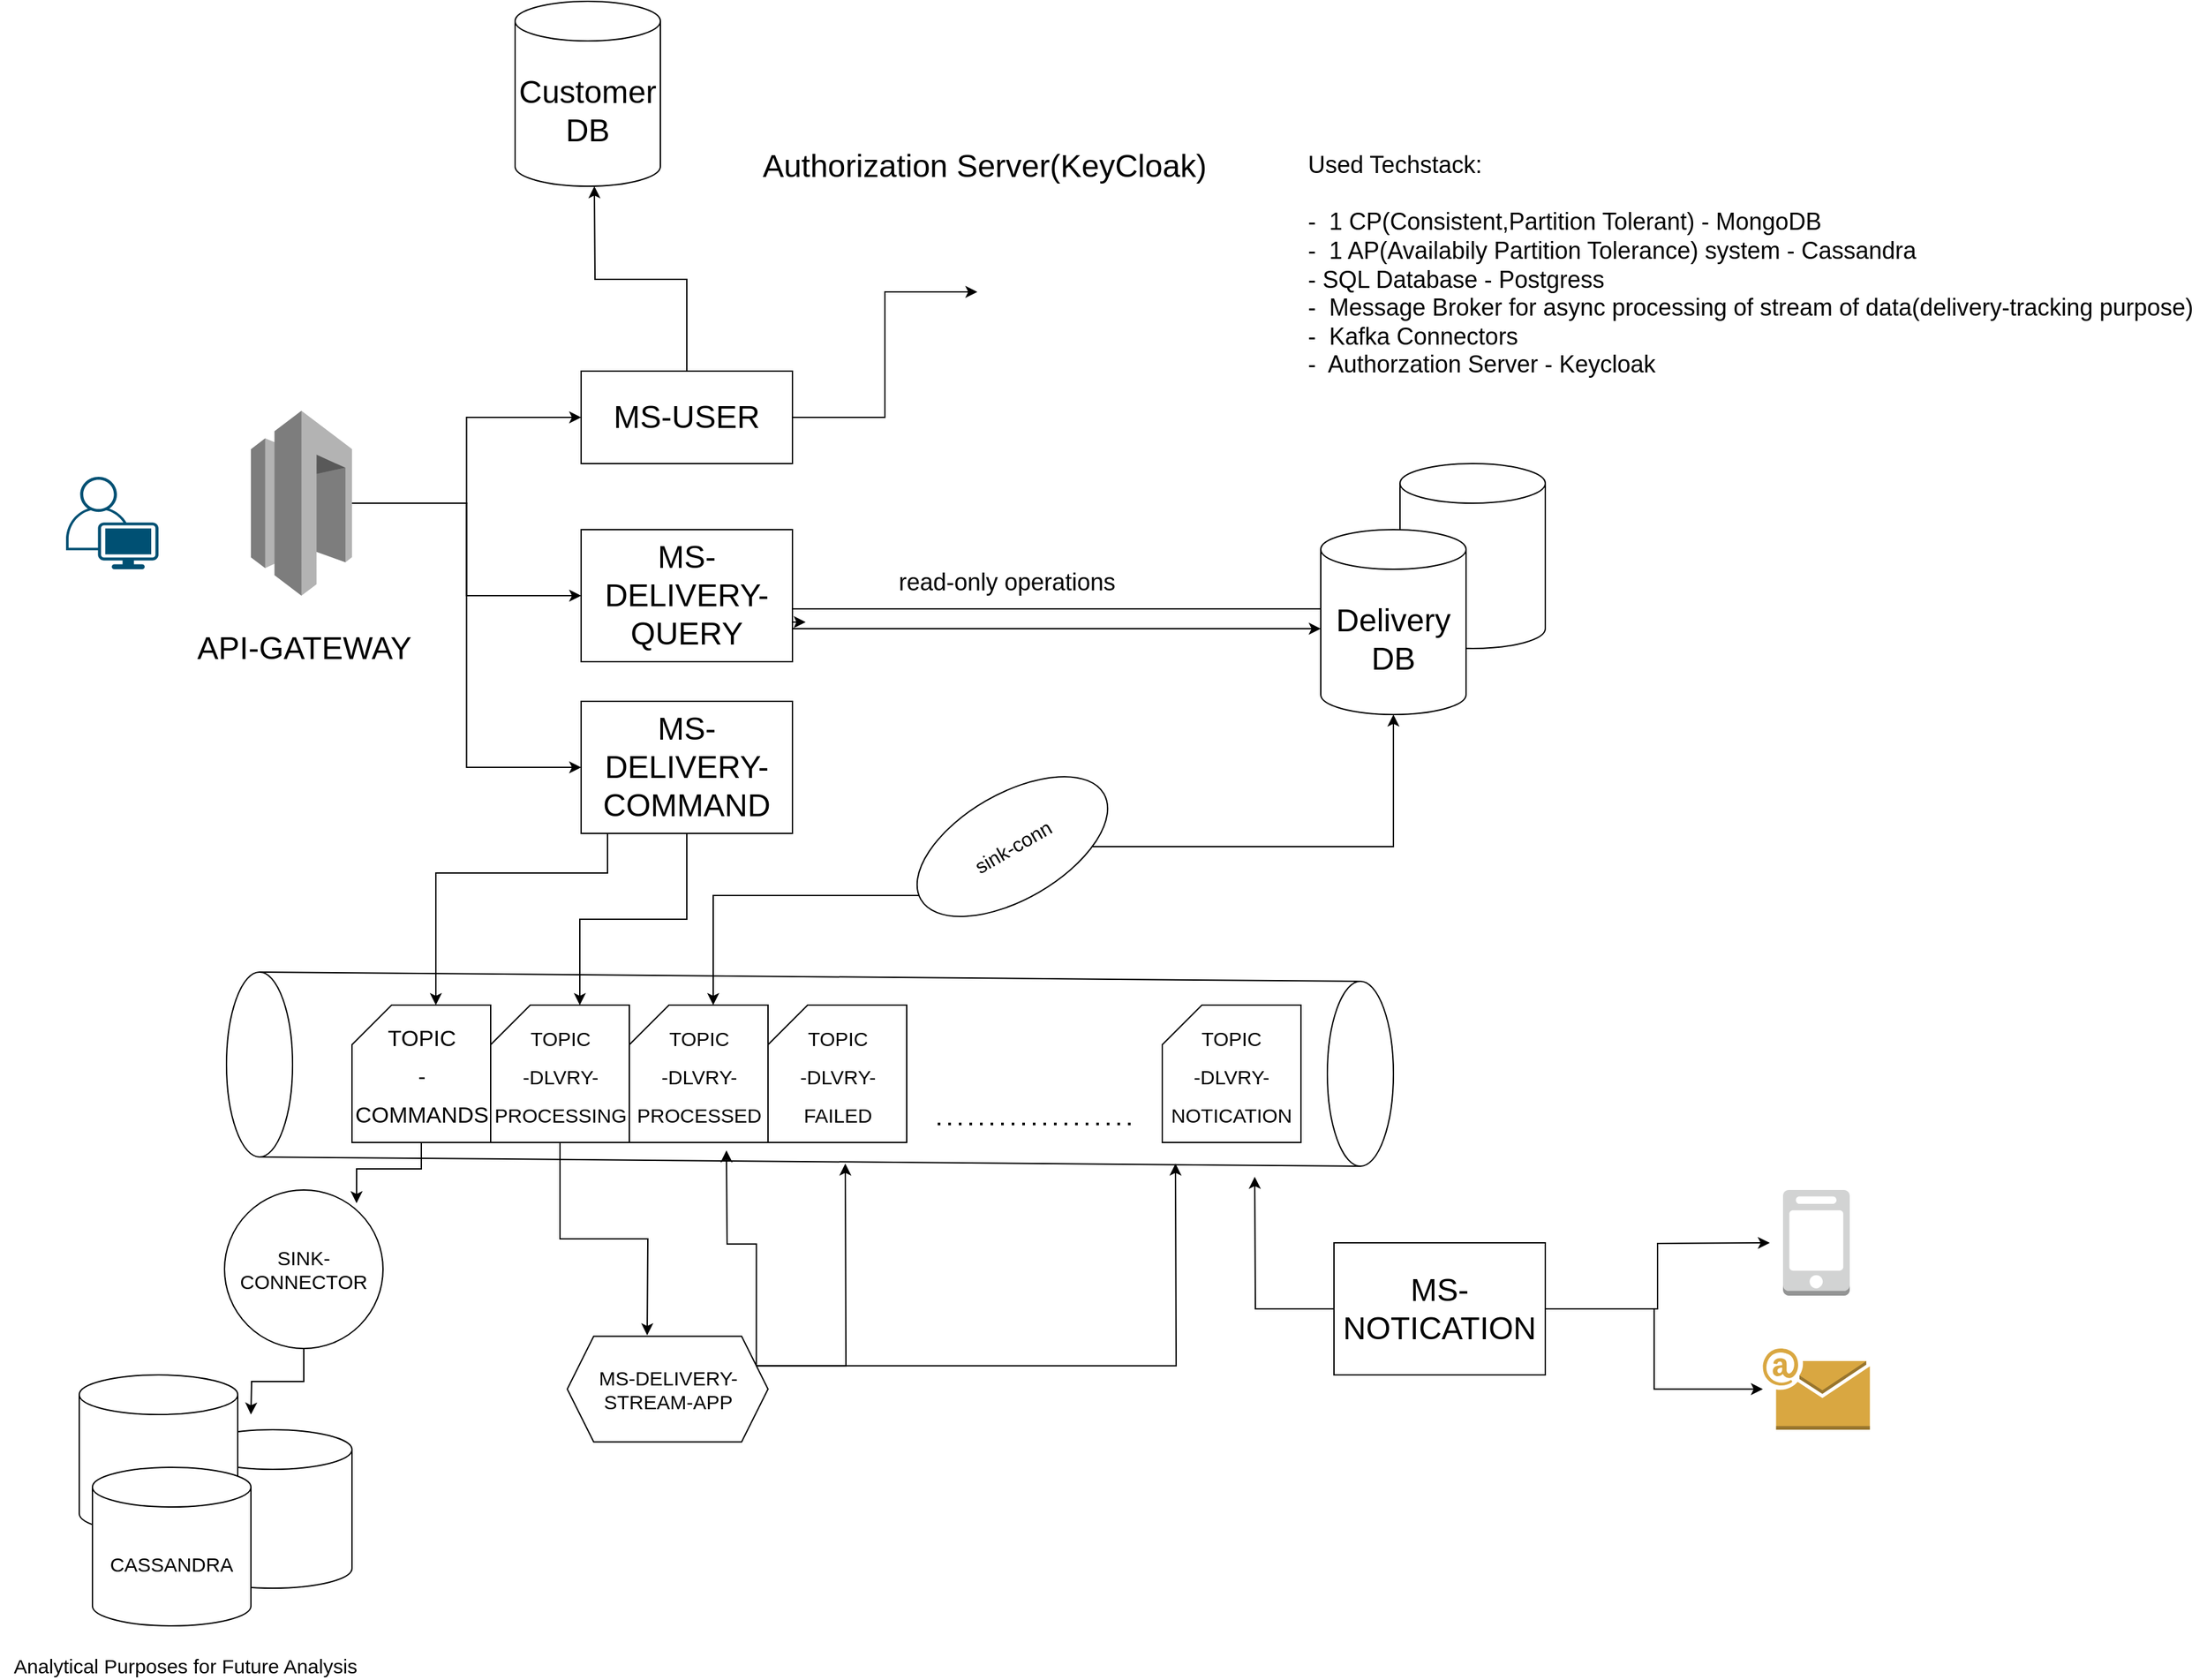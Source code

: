 <mxfile version="15.7.3" type="device"><diagram id="QdaVK4vfM6kUvzT5-WcI" name="Page-1"><mxGraphModel dx="3694" dy="2510" grid="1" gridSize="10" guides="1" tooltips="1" connect="1" arrows="1" fold="1" page="1" pageScale="1" pageWidth="850" pageHeight="1100" math="0" shadow="0"><root><mxCell id="0"/><mxCell id="1" parent="0"/><mxCell id="2Rq8LwIGVZRZ_oaM_ocF-4" value="" style="points=[[0.35,0,0],[0.98,0.51,0],[1,0.71,0],[0.67,1,0],[0,0.795,0],[0,0.65,0]];verticalLabelPosition=bottom;sketch=0;html=1;verticalAlign=top;aspect=fixed;align=center;pointerEvents=1;shape=mxgraph.cisco19.user;fillColor=#005073;strokeColor=none;" vertex="1" parent="1"><mxGeometry x="-410" y="60" width="70" height="70" as="geometry"/></mxCell><mxCell id="2Rq8LwIGVZRZ_oaM_ocF-30" style="edgeStyle=orthogonalEdgeStyle;rounded=0;orthogonalLoop=1;jettySize=auto;html=1;entryX=0;entryY=0.5;entryDx=0;entryDy=0;fontSize=15;" edge="1" parent="1" source="2Rq8LwIGVZRZ_oaM_ocF-5" target="2Rq8LwIGVZRZ_oaM_ocF-9"><mxGeometry relative="1" as="geometry"/></mxCell><mxCell id="2Rq8LwIGVZRZ_oaM_ocF-31" style="edgeStyle=orthogonalEdgeStyle;rounded=0;orthogonalLoop=1;jettySize=auto;html=1;entryX=0;entryY=0.5;entryDx=0;entryDy=0;fontSize=15;" edge="1" parent="1" source="2Rq8LwIGVZRZ_oaM_ocF-5" target="2Rq8LwIGVZRZ_oaM_ocF-12"><mxGeometry relative="1" as="geometry"/></mxCell><mxCell id="2Rq8LwIGVZRZ_oaM_ocF-32" style="edgeStyle=orthogonalEdgeStyle;rounded=0;orthogonalLoop=1;jettySize=auto;html=1;entryX=0;entryY=0.5;entryDx=0;entryDy=0;fontSize=15;" edge="1" parent="1" source="2Rq8LwIGVZRZ_oaM_ocF-5" target="2Rq8LwIGVZRZ_oaM_ocF-13"><mxGeometry relative="1" as="geometry"/></mxCell><mxCell id="2Rq8LwIGVZRZ_oaM_ocF-5" value="" style="outlineConnect=0;dashed=0;verticalLabelPosition=bottom;verticalAlign=top;align=center;html=1;shape=mxgraph.aws3.storage_gateway;fillColor=#B3B3B3;gradientColor=none;" vertex="1" parent="1"><mxGeometry x="-270" y="10" width="76.5" height="140" as="geometry"/></mxCell><mxCell id="2Rq8LwIGVZRZ_oaM_ocF-6" value="&lt;font style=&quot;font-size: 24px&quot;&gt;API-GATEWAY&lt;/font&gt;" style="text;html=1;align=center;verticalAlign=middle;resizable=0;points=[];autosize=1;strokeColor=none;fillColor=none;" vertex="1" parent="1"><mxGeometry x="-320" y="180" width="180" height="20" as="geometry"/></mxCell><mxCell id="2Rq8LwIGVZRZ_oaM_ocF-7" value="" style="shape=image;verticalLabelPosition=bottom;labelBackgroundColor=#ffffff;verticalAlign=top;aspect=fixed;imageAspect=0;image=https://upload.wikimedia.org/wikipedia/commons/2/29/Keycloak_Logo.png;" vertex="1" parent="1"><mxGeometry x="280" y="-150" width="140" height="140" as="geometry"/></mxCell><mxCell id="2Rq8LwIGVZRZ_oaM_ocF-8" value="Authorization Server(KeyCloak)" style="text;html=1;align=center;verticalAlign=middle;resizable=0;points=[];autosize=1;strokeColor=none;fillColor=none;fontSize=24;" vertex="1" parent="1"><mxGeometry x="110" y="-190" width="350" height="30" as="geometry"/></mxCell><mxCell id="2Rq8LwIGVZRZ_oaM_ocF-65" style="edgeStyle=orthogonalEdgeStyle;rounded=0;orthogonalLoop=1;jettySize=auto;html=1;fontSize=15;" edge="1" parent="1" source="2Rq8LwIGVZRZ_oaM_ocF-9"><mxGeometry relative="1" as="geometry"><mxPoint x="-10" y="-160" as="targetPoint"/></mxGeometry></mxCell><mxCell id="2Rq8LwIGVZRZ_oaM_ocF-68" style="edgeStyle=orthogonalEdgeStyle;rounded=0;orthogonalLoop=1;jettySize=auto;html=1;fontSize=15;" edge="1" parent="1" source="2Rq8LwIGVZRZ_oaM_ocF-9" target="2Rq8LwIGVZRZ_oaM_ocF-7"><mxGeometry relative="1" as="geometry"/></mxCell><mxCell id="2Rq8LwIGVZRZ_oaM_ocF-9" value="MS-USER" style="rounded=0;whiteSpace=wrap;html=1;fontSize=24;fillColor=#FFFFFF;" vertex="1" parent="1"><mxGeometry x="-20" y="-20" width="160" height="70" as="geometry"/></mxCell><mxCell id="2Rq8LwIGVZRZ_oaM_ocF-10" value="Customer&lt;br&gt;DB" style="shape=cylinder3;whiteSpace=wrap;html=1;boundedLbl=1;backgroundOutline=1;size=15;fontSize=24;fillColor=#FFFFFF;" vertex="1" parent="1"><mxGeometry x="-70" y="-300" width="110" height="140" as="geometry"/></mxCell><mxCell id="2Rq8LwIGVZRZ_oaM_ocF-64" style="edgeStyle=orthogonalEdgeStyle;rounded=0;orthogonalLoop=1;jettySize=auto;html=1;exitX=1;exitY=0.75;exitDx=0;exitDy=0;fontSize=15;" edge="1" parent="1" source="2Rq8LwIGVZRZ_oaM_ocF-12"><mxGeometry relative="1" as="geometry"><mxPoint x="540" y="175" as="targetPoint"/></mxGeometry></mxCell><mxCell id="2Rq8LwIGVZRZ_oaM_ocF-12" value="MS-DELIVERY-QUERY" style="rounded=0;whiteSpace=wrap;html=1;fontSize=24;fillColor=#FFFFFF;" vertex="1" parent="1"><mxGeometry x="-20" y="100" width="160" height="100" as="geometry"/></mxCell><mxCell id="2Rq8LwIGVZRZ_oaM_ocF-60" style="edgeStyle=orthogonalEdgeStyle;rounded=0;orthogonalLoop=1;jettySize=auto;html=1;entryX=0;entryY=0;entryDx=67.5;entryDy=0;entryPerimeter=0;fontSize=15;" edge="1" parent="1" source="2Rq8LwIGVZRZ_oaM_ocF-13" target="2Rq8LwIGVZRZ_oaM_ocF-19"><mxGeometry relative="1" as="geometry"/></mxCell><mxCell id="2Rq8LwIGVZRZ_oaM_ocF-66" style="edgeStyle=orthogonalEdgeStyle;rounded=0;orthogonalLoop=1;jettySize=auto;html=1;fontSize=15;" edge="1" parent="1" source="2Rq8LwIGVZRZ_oaM_ocF-13" target="2Rq8LwIGVZRZ_oaM_ocF-18"><mxGeometry relative="1" as="geometry"><Array as="points"><mxPoint y="360"/><mxPoint x="-130" y="360"/></Array></mxGeometry></mxCell><mxCell id="2Rq8LwIGVZRZ_oaM_ocF-13" value="MS-DELIVERY-COMMAND" style="rounded=0;whiteSpace=wrap;html=1;fontSize=24;fillColor=#FFFFFF;" vertex="1" parent="1"><mxGeometry x="-20" y="230" width="160" height="100" as="geometry"/></mxCell><mxCell id="2Rq8LwIGVZRZ_oaM_ocF-14" value="" style="shape=cylinder3;whiteSpace=wrap;html=1;boundedLbl=1;backgroundOutline=1;size=15;fontSize=24;fillColor=#FFFFFF;" vertex="1" parent="1"><mxGeometry x="600" y="50" width="110" height="140" as="geometry"/></mxCell><mxCell id="2Rq8LwIGVZRZ_oaM_ocF-69" style="edgeStyle=orthogonalEdgeStyle;rounded=0;orthogonalLoop=1;jettySize=auto;html=1;fontSize=15;" edge="1" parent="1" source="2Rq8LwIGVZRZ_oaM_ocF-16"><mxGeometry relative="1" as="geometry"><mxPoint x="150" y="170" as="targetPoint"/><Array as="points"><mxPoint x="140" y="160"/><mxPoint x="140" y="170"/></Array></mxGeometry></mxCell><mxCell id="2Rq8LwIGVZRZ_oaM_ocF-16" value="Delivery&lt;br&gt;DB" style="shape=cylinder3;whiteSpace=wrap;html=1;boundedLbl=1;backgroundOutline=1;size=15;fontSize=24;fillColor=#FFFFFF;" vertex="1" parent="1"><mxGeometry x="540" y="100" width="110" height="140" as="geometry"/></mxCell><mxCell id="2Rq8LwIGVZRZ_oaM_ocF-39" style="edgeStyle=orthogonalEdgeStyle;rounded=0;orthogonalLoop=1;jettySize=auto;html=1;entryX=0.833;entryY=0.083;entryDx=0;entryDy=0;entryPerimeter=0;fontSize=15;" edge="1" parent="1" source="2Rq8LwIGVZRZ_oaM_ocF-18" target="2Rq8LwIGVZRZ_oaM_ocF-33"><mxGeometry relative="1" as="geometry"/></mxCell><mxCell id="2Rq8LwIGVZRZ_oaM_ocF-18" value="&lt;font style=&quot;font-size: 17px&quot;&gt;TOPIC&lt;br&gt;-COMMANDS&lt;/font&gt;" style="shape=card;whiteSpace=wrap;html=1;fontSize=24;fillColor=#FFFFFF;" vertex="1" parent="1"><mxGeometry x="-193.5" y="460" width="105" height="104" as="geometry"/></mxCell><mxCell id="2Rq8LwIGVZRZ_oaM_ocF-59" style="edgeStyle=orthogonalEdgeStyle;rounded=0;orthogonalLoop=1;jettySize=auto;html=1;exitX=0.5;exitY=1;exitDx=0;exitDy=0;exitPerimeter=0;fontSize=15;" edge="1" parent="1" source="2Rq8LwIGVZRZ_oaM_ocF-19"><mxGeometry relative="1" as="geometry"><mxPoint x="30" y="710" as="targetPoint"/></mxGeometry></mxCell><mxCell id="2Rq8LwIGVZRZ_oaM_ocF-19" value="&lt;font style=&quot;font-size: 15px&quot;&gt;TOPIC&lt;br&gt;-DLVRY-PROCESSING&lt;/font&gt;" style="shape=card;whiteSpace=wrap;html=1;fontSize=24;fillColor=#FFFFFF;" vertex="1" parent="1"><mxGeometry x="-88.5" y="460" width="105" height="104" as="geometry"/></mxCell><mxCell id="2Rq8LwIGVZRZ_oaM_ocF-20" value="&lt;font style=&quot;font-size: 15px&quot;&gt;TOPIC&lt;br&gt;-DLVRY-PROCESSED&lt;/font&gt;" style="shape=card;whiteSpace=wrap;html=1;fontSize=24;fillColor=#FFFFFF;" vertex="1" parent="1"><mxGeometry x="16.5" y="460" width="105" height="104" as="geometry"/></mxCell><mxCell id="2Rq8LwIGVZRZ_oaM_ocF-21" value="&lt;font style=&quot;font-size: 15px&quot;&gt;TOPIC&lt;br&gt;-DLVRY-FAILED&lt;/font&gt;" style="shape=card;whiteSpace=wrap;html=1;fontSize=24;fillColor=#FFFFFF;" vertex="1" parent="1"><mxGeometry x="121.5" y="460" width="105" height="104" as="geometry"/></mxCell><mxCell id="2Rq8LwIGVZRZ_oaM_ocF-22" value="&lt;font style=&quot;font-size: 15px&quot;&gt;TOPIC&lt;br&gt;-DLVRY-NOTICATION&lt;/font&gt;" style="shape=card;whiteSpace=wrap;html=1;fontSize=24;fillColor=#FFFFFF;" vertex="1" parent="1"><mxGeometry x="420" y="460" width="105" height="104" as="geometry"/></mxCell><mxCell id="2Rq8LwIGVZRZ_oaM_ocF-56" style="edgeStyle=orthogonalEdgeStyle;rounded=0;orthogonalLoop=1;jettySize=auto;html=1;exitX=1;exitY=0.25;exitDx=0;exitDy=0;fontSize=15;" edge="1" parent="1" source="2Rq8LwIGVZRZ_oaM_ocF-23"><mxGeometry relative="1" as="geometry"><mxPoint x="430" y="580" as="targetPoint"/></mxGeometry></mxCell><mxCell id="2Rq8LwIGVZRZ_oaM_ocF-57" style="edgeStyle=orthogonalEdgeStyle;rounded=0;orthogonalLoop=1;jettySize=auto;html=1;exitX=1;exitY=0.25;exitDx=0;exitDy=0;fontSize=15;" edge="1" parent="1" source="2Rq8LwIGVZRZ_oaM_ocF-23"><mxGeometry relative="1" as="geometry"><mxPoint x="180" y="580" as="targetPoint"/></mxGeometry></mxCell><mxCell id="2Rq8LwIGVZRZ_oaM_ocF-58" style="edgeStyle=orthogonalEdgeStyle;rounded=0;orthogonalLoop=1;jettySize=auto;html=1;exitX=1;exitY=0.25;exitDx=0;exitDy=0;fontSize=15;" edge="1" parent="1" source="2Rq8LwIGVZRZ_oaM_ocF-23"><mxGeometry relative="1" as="geometry"><mxPoint x="90" y="570" as="targetPoint"/></mxGeometry></mxCell><mxCell id="2Rq8LwIGVZRZ_oaM_ocF-23" value="MS-DELIVERY-&lt;br&gt;STREAM-APP" style="shape=hexagon;perimeter=hexagonPerimeter2;whiteSpace=wrap;html=1;fixedSize=1;fontSize=15;fillColor=#FFFFFF;" vertex="1" parent="1"><mxGeometry x="-30.5" y="710.75" width="152" height="80" as="geometry"/></mxCell><mxCell id="2Rq8LwIGVZRZ_oaM_ocF-28" style="edgeStyle=orthogonalEdgeStyle;rounded=0;orthogonalLoop=1;jettySize=auto;html=1;fontSize=15;" edge="1" parent="1" source="2Rq8LwIGVZRZ_oaM_ocF-25"><mxGeometry relative="1" as="geometry"><mxPoint x="880" y="640" as="targetPoint"/></mxGeometry></mxCell><mxCell id="2Rq8LwIGVZRZ_oaM_ocF-29" style="edgeStyle=orthogonalEdgeStyle;rounded=0;orthogonalLoop=1;jettySize=auto;html=1;fontSize=15;" edge="1" parent="1" source="2Rq8LwIGVZRZ_oaM_ocF-25" target="2Rq8LwIGVZRZ_oaM_ocF-27"><mxGeometry relative="1" as="geometry"/></mxCell><mxCell id="2Rq8LwIGVZRZ_oaM_ocF-51" style="edgeStyle=orthogonalEdgeStyle;rounded=0;orthogonalLoop=1;jettySize=auto;html=1;fontSize=15;" edge="1" parent="1" source="2Rq8LwIGVZRZ_oaM_ocF-25"><mxGeometry relative="1" as="geometry"><mxPoint x="490" y="590" as="targetPoint"/></mxGeometry></mxCell><mxCell id="2Rq8LwIGVZRZ_oaM_ocF-25" value="MS-NOTICATION" style="rounded=0;whiteSpace=wrap;html=1;fontSize=24;fillColor=#FFFFFF;" vertex="1" parent="1"><mxGeometry x="550" y="640" width="160" height="100" as="geometry"/></mxCell><mxCell id="2Rq8LwIGVZRZ_oaM_ocF-26" value="" style="outlineConnect=0;dashed=0;verticalLabelPosition=bottom;verticalAlign=top;align=center;html=1;shape=mxgraph.aws3.mobile_client;fillColor=#D2D3D3;gradientColor=none;fontSize=15;" vertex="1" parent="1"><mxGeometry x="890" y="600" width="50.5" height="80" as="geometry"/></mxCell><mxCell id="2Rq8LwIGVZRZ_oaM_ocF-27" value="" style="outlineConnect=0;dashed=0;verticalLabelPosition=bottom;verticalAlign=top;align=center;html=1;shape=mxgraph.aws3.email;fillColor=#D9A741;gradientColor=none;fontSize=15;" vertex="1" parent="1"><mxGeometry x="874.75" y="720" width="81" height="61.5" as="geometry"/></mxCell><mxCell id="2Rq8LwIGVZRZ_oaM_ocF-38" style="edgeStyle=orthogonalEdgeStyle;rounded=0;orthogonalLoop=1;jettySize=auto;html=1;fontSize=15;" edge="1" parent="1" source="2Rq8LwIGVZRZ_oaM_ocF-33"><mxGeometry relative="1" as="geometry"><mxPoint x="-270" y="770" as="targetPoint"/></mxGeometry></mxCell><mxCell id="2Rq8LwIGVZRZ_oaM_ocF-33" value="SINK-CONNECTOR" style="ellipse;whiteSpace=wrap;html=1;aspect=fixed;fontSize=15;fillColor=#FFFFFF;" vertex="1" parent="1"><mxGeometry x="-290" y="600" width="120" height="120" as="geometry"/></mxCell><mxCell id="2Rq8LwIGVZRZ_oaM_ocF-35" value="" style="shape=cylinder3;whiteSpace=wrap;html=1;boundedLbl=1;backgroundOutline=1;size=15;fontSize=15;fillColor=#FFFFFF;" vertex="1" parent="1"><mxGeometry x="-313.5" y="781.5" width="120" height="120" as="geometry"/></mxCell><mxCell id="2Rq8LwIGVZRZ_oaM_ocF-36" value="" style="shape=cylinder3;whiteSpace=wrap;html=1;boundedLbl=1;backgroundOutline=1;size=15;fontSize=15;fillColor=#FFFFFF;" vertex="1" parent="1"><mxGeometry x="-400" y="740" width="120" height="120" as="geometry"/></mxCell><mxCell id="2Rq8LwIGVZRZ_oaM_ocF-37" value="CASSANDRA" style="shape=cylinder3;whiteSpace=wrap;html=1;boundedLbl=1;backgroundOutline=1;size=15;fontSize=15;fillColor=#FFFFFF;" vertex="1" parent="1"><mxGeometry x="-390" y="810" width="120" height="120" as="geometry"/></mxCell><mxCell id="2Rq8LwIGVZRZ_oaM_ocF-41" value="" style="ellipse;whiteSpace=wrap;html=1;fontSize=15;fillColor=#FFFFFF;rotation=-90;" vertex="1" parent="1"><mxGeometry x="-333.5" y="480" width="140" height="50" as="geometry"/></mxCell><mxCell id="2Rq8LwIGVZRZ_oaM_ocF-42" value="" style="ellipse;whiteSpace=wrap;html=1;fontSize=15;fillColor=#FFFFFF;rotation=-90;" vertex="1" parent="1"><mxGeometry x="500" y="487" width="140" height="50" as="geometry"/></mxCell><mxCell id="2Rq8LwIGVZRZ_oaM_ocF-43" value="" style="endArrow=none;html=1;rounded=0;fontSize=15;entryX=1;entryY=0.5;entryDx=0;entryDy=0;exitX=1;exitY=0.5;exitDx=0;exitDy=0;" edge="1" parent="1" source="2Rq8LwIGVZRZ_oaM_ocF-41" target="2Rq8LwIGVZRZ_oaM_ocF-42"><mxGeometry width="50" height="50" relative="1" as="geometry"><mxPoint x="-130" y="300" as="sourcePoint"/><mxPoint x="-80" y="250" as="targetPoint"/></mxGeometry></mxCell><mxCell id="2Rq8LwIGVZRZ_oaM_ocF-45" value="" style="endArrow=none;html=1;rounded=0;fontSize=15;exitX=0;exitY=0.5;exitDx=0;exitDy=0;entryX=0;entryY=0.5;entryDx=0;entryDy=0;" edge="1" parent="1" source="2Rq8LwIGVZRZ_oaM_ocF-41" target="2Rq8LwIGVZRZ_oaM_ocF-42"><mxGeometry width="50" height="50" relative="1" as="geometry"><mxPoint x="-130" y="500" as="sourcePoint"/><mxPoint x="-80" y="450" as="targetPoint"/></mxGeometry></mxCell><mxCell id="2Rq8LwIGVZRZ_oaM_ocF-48" style="edgeStyle=orthogonalEdgeStyle;rounded=0;orthogonalLoop=1;jettySize=auto;html=1;exitX=0;exitY=0.5;exitDx=0;exitDy=0;fontSize=15;" edge="1" parent="1" source="2Rq8LwIGVZRZ_oaM_ocF-46"><mxGeometry relative="1" as="geometry"><mxPoint x="80" y="460" as="targetPoint"/><Array as="points"><mxPoint x="80" y="377"/><mxPoint x="80" y="460"/></Array></mxGeometry></mxCell><mxCell id="2Rq8LwIGVZRZ_oaM_ocF-49" style="edgeStyle=orthogonalEdgeStyle;rounded=0;orthogonalLoop=1;jettySize=auto;html=1;fontSize=15;" edge="1" parent="1" source="2Rq8LwIGVZRZ_oaM_ocF-46" target="2Rq8LwIGVZRZ_oaM_ocF-16"><mxGeometry relative="1" as="geometry"/></mxCell><mxCell id="2Rq8LwIGVZRZ_oaM_ocF-46" value="sink-conn" style="ellipse;whiteSpace=wrap;html=1;fontSize=15;fillColor=#FFFFFF;rotation=-30;" vertex="1" parent="1"><mxGeometry x="226.5" y="300" width="160" height="80" as="geometry"/></mxCell><mxCell id="2Rq8LwIGVZRZ_oaM_ocF-50" value="" style="endArrow=none;dashed=1;html=1;dashPattern=1 3;strokeWidth=2;rounded=0;fontSize=15;" edge="1" parent="1"><mxGeometry width="50" height="50" relative="1" as="geometry"><mxPoint x="250" y="550" as="sourcePoint"/><mxPoint x="400" y="550" as="targetPoint"/></mxGeometry></mxCell><mxCell id="2Rq8LwIGVZRZ_oaM_ocF-67" value="Analytical Purposes for Future Analysis" style="text;html=1;align=center;verticalAlign=middle;resizable=0;points=[];autosize=1;strokeColor=none;fillColor=none;fontSize=15;" vertex="1" parent="1"><mxGeometry x="-460" y="950" width="280" height="20" as="geometry"/></mxCell><mxCell id="2Rq8LwIGVZRZ_oaM_ocF-70" value="&lt;font style=&quot;font-size: 18px&quot;&gt;read-only operations&lt;/font&gt;" style="text;html=1;align=center;verticalAlign=middle;resizable=0;points=[];autosize=1;strokeColor=none;fillColor=none;fontSize=15;" vertex="1" parent="1"><mxGeometry x="211.5" y="130" width="180" height="20" as="geometry"/></mxCell><mxCell id="2Rq8LwIGVZRZ_oaM_ocF-71" value="&lt;div style=&quot;text-align: left&quot;&gt;&lt;span&gt;Used Techstack:&lt;/span&gt;&lt;/div&gt;&lt;div style=&quot;text-align: left&quot;&gt;&lt;br&gt;&lt;/div&gt;&lt;div style=&quot;text-align: left&quot;&gt;&lt;span&gt;-&amp;nbsp; 1 CP(Consistent,Partition Tolerant) - MongoDB&lt;/span&gt;&lt;/div&gt;&lt;div style=&quot;text-align: left&quot;&gt;&lt;span&gt;-&amp;nbsp; 1 AP(Availabily Partition Tolerance) system - Cassandra&lt;/span&gt;&lt;/div&gt;&lt;div style=&quot;text-align: left&quot;&gt;&lt;span&gt;- SQL Database - Postgress&lt;/span&gt;&lt;/div&gt;&lt;div style=&quot;text-align: left&quot;&gt;&lt;span&gt;-&amp;nbsp; Message Broker for async processing of stream of data(delivery-tracking purpose&lt;/span&gt;&lt;span&gt;)&lt;/span&gt;&lt;/div&gt;&lt;div style=&quot;text-align: left&quot;&gt;&lt;span&gt;-&amp;nbsp; Kafka Connectors&lt;/span&gt;&lt;/div&gt;&lt;div style=&quot;text-align: left&quot;&gt;&lt;span&gt;-&amp;nbsp; Authorzation Server - Keycloak&lt;/span&gt;&lt;/div&gt;" style="text;html=1;align=center;verticalAlign=middle;resizable=0;points=[];autosize=1;strokeColor=none;fillColor=none;fontSize=18;" vertex="1" parent="1"><mxGeometry x="520" y="-190" width="690" height="180" as="geometry"/></mxCell></root></mxGraphModel></diagram></mxfile>